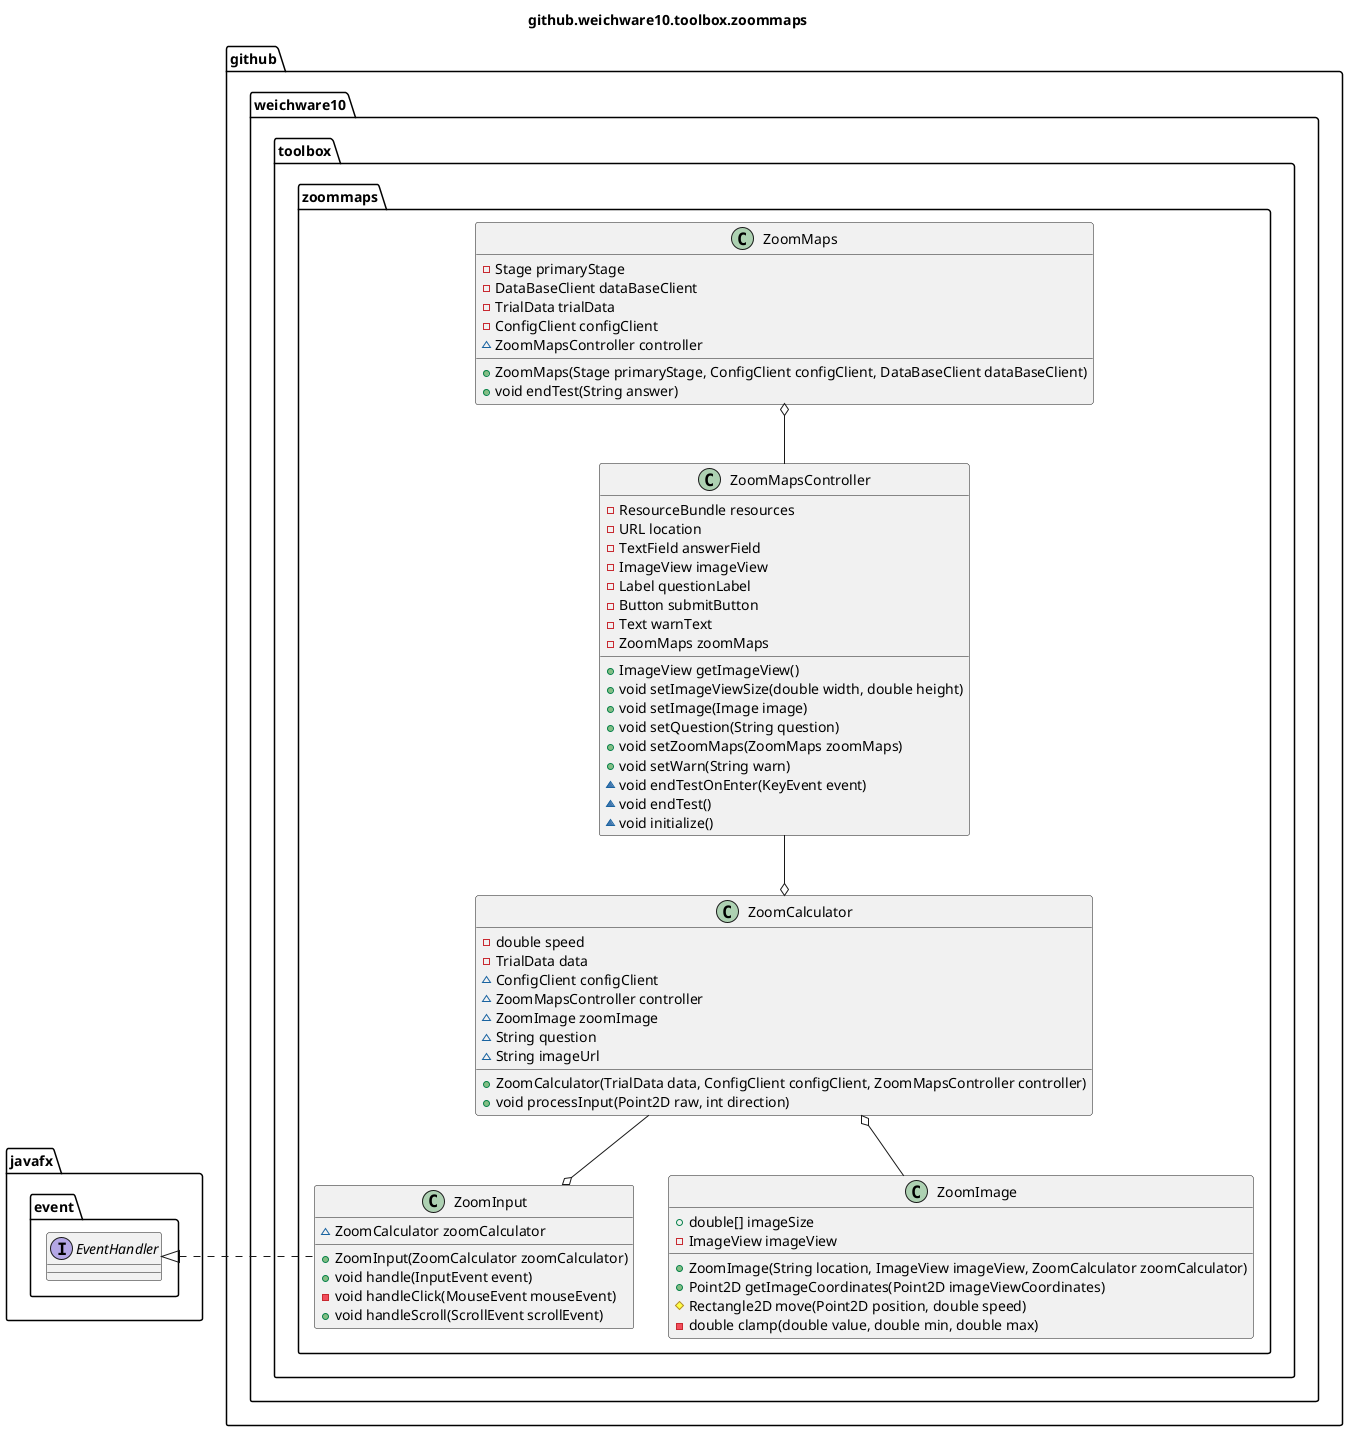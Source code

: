 @startuml github.weichware10.toolbox.zoommaps
title github.weichware10.toolbox.zoommaps

package github.weichware10.toolbox.zoommaps {

    ' -=- classes (github.weichware10.toolbox.zoommaps) -=-
    class github.weichware10.toolbox.zoommaps.ZoomCalculator {
        ' --- values (github.weichware10.toolbox.zoommaps.ZoomCalculator) ---

        ' --- fields (github.weichware10.toolbox.zoommaps.ZoomCalculator) ---
        - double speed
        - TrialData data
        ~ ConfigClient configClient
        ~ ZoomMapsController controller
        ~ ZoomImage zoomImage
        ~ String question
        ~ String imageUrl

        ' --- methods (github.weichware10.toolbox.zoommaps.ZoomCalculator) ---
        +  ZoomCalculator(TrialData data, ConfigClient configClient, ZoomMapsController controller)
        + void processInput(Point2D raw, int direction)
    }

    class github.weichware10.toolbox.zoommaps.ZoomImage {
        ' --- values (github.weichware10.toolbox.zoommaps.ZoomImage) ---

        ' --- fields (github.weichware10.toolbox.zoommaps.ZoomImage) ---
        + double[] imageSize
        - ImageView imageView

        ' --- methods (github.weichware10.toolbox.zoommaps.ZoomImage) ---
        +  ZoomImage(String location, ImageView imageView, ZoomCalculator zoomCalculator)
        + Point2D getImageCoordinates(Point2D imageViewCoordinates)
        # Rectangle2D move(Point2D position, double speed)
        - double clamp(double value, double min, double max)
    }

    class github.weichware10.toolbox.zoommaps.ZoomInput {
        ' --- values (github.weichware10.toolbox.zoommaps.ZoomInput) ---

        ' --- fields (github.weichware10.toolbox.zoommaps.ZoomInput) ---
        ~ ZoomCalculator zoomCalculator

        ' --- methods (github.weichware10.toolbox.zoommaps.ZoomInput) ---
        +  ZoomInput(ZoomCalculator zoomCalculator)
        + void handle(InputEvent event)
        - void handleClick(MouseEvent mouseEvent)
        + void handleScroll(ScrollEvent scrollEvent)
    }

    class github.weichware10.toolbox.zoommaps.ZoomMaps {
        ' --- values (github.weichware10.toolbox.zoommaps.ZoomMaps) ---

        ' --- fields (github.weichware10.toolbox.zoommaps.ZoomMaps) ---
        - Stage primaryStage
        - DataBaseClient dataBaseClient
        - TrialData trialData
        - ConfigClient configClient
        ~ ZoomMapsController controller

        ' --- methods (github.weichware10.toolbox.zoommaps.ZoomMaps) ---
        +  ZoomMaps(Stage primaryStage, ConfigClient configClient, DataBaseClient dataBaseClient)
        + void endTest(String answer)
    }

    class github.weichware10.toolbox.zoommaps.ZoomMapsController {
        ' --- values (github.weichware10.toolbox.zoommaps.ZoomMapsController) ---

        ' --- fields (github.weichware10.toolbox.zoommaps.ZoomMapsController) ---
        - ResourceBundle resources
        - URL location
        - TextField answerField
        - ImageView imageView
        - Label questionLabel
        - Button submitButton
        - Text warnText
        - ZoomMaps zoomMaps

        ' --- methods (github.weichware10.toolbox.zoommaps.ZoomMapsController) ---
        + ImageView getImageView()
        + void setImageViewSize(double width, double height)
        + void setImage(Image image)
        + void setQuestion(String question)
        + void setZoomMaps(ZoomMaps zoomMaps)
        + void setWarn(String warn)
        ~ void endTestOnEnter(KeyEvent event)
        ~ void endTest()
        ~ void initialize()
    }

}

' autogenerated field links, may be faulty.
github.weichware10.toolbox.zoommaps.ZoomCalculator o-u- github.weichware10.toolbox.zoommaps.ZoomMapsController
github.weichware10.toolbox.zoommaps.ZoomCalculator o-- github.weichware10.toolbox.zoommaps.ZoomImage
github.weichware10.toolbox.zoommaps.ZoomInput o-u- github.weichware10.toolbox.zoommaps.ZoomCalculator
github.weichware10.toolbox.zoommaps.ZoomMaps o-d- github.weichware10.toolbox.zoommaps.ZoomMapsController

' autogenerated inheritances, may be faulty.
interface javafx.event.EventHandler
javafx.event.EventHandler <|.r. github.weichware10.toolbox.zoommaps.ZoomInput

@enduml
